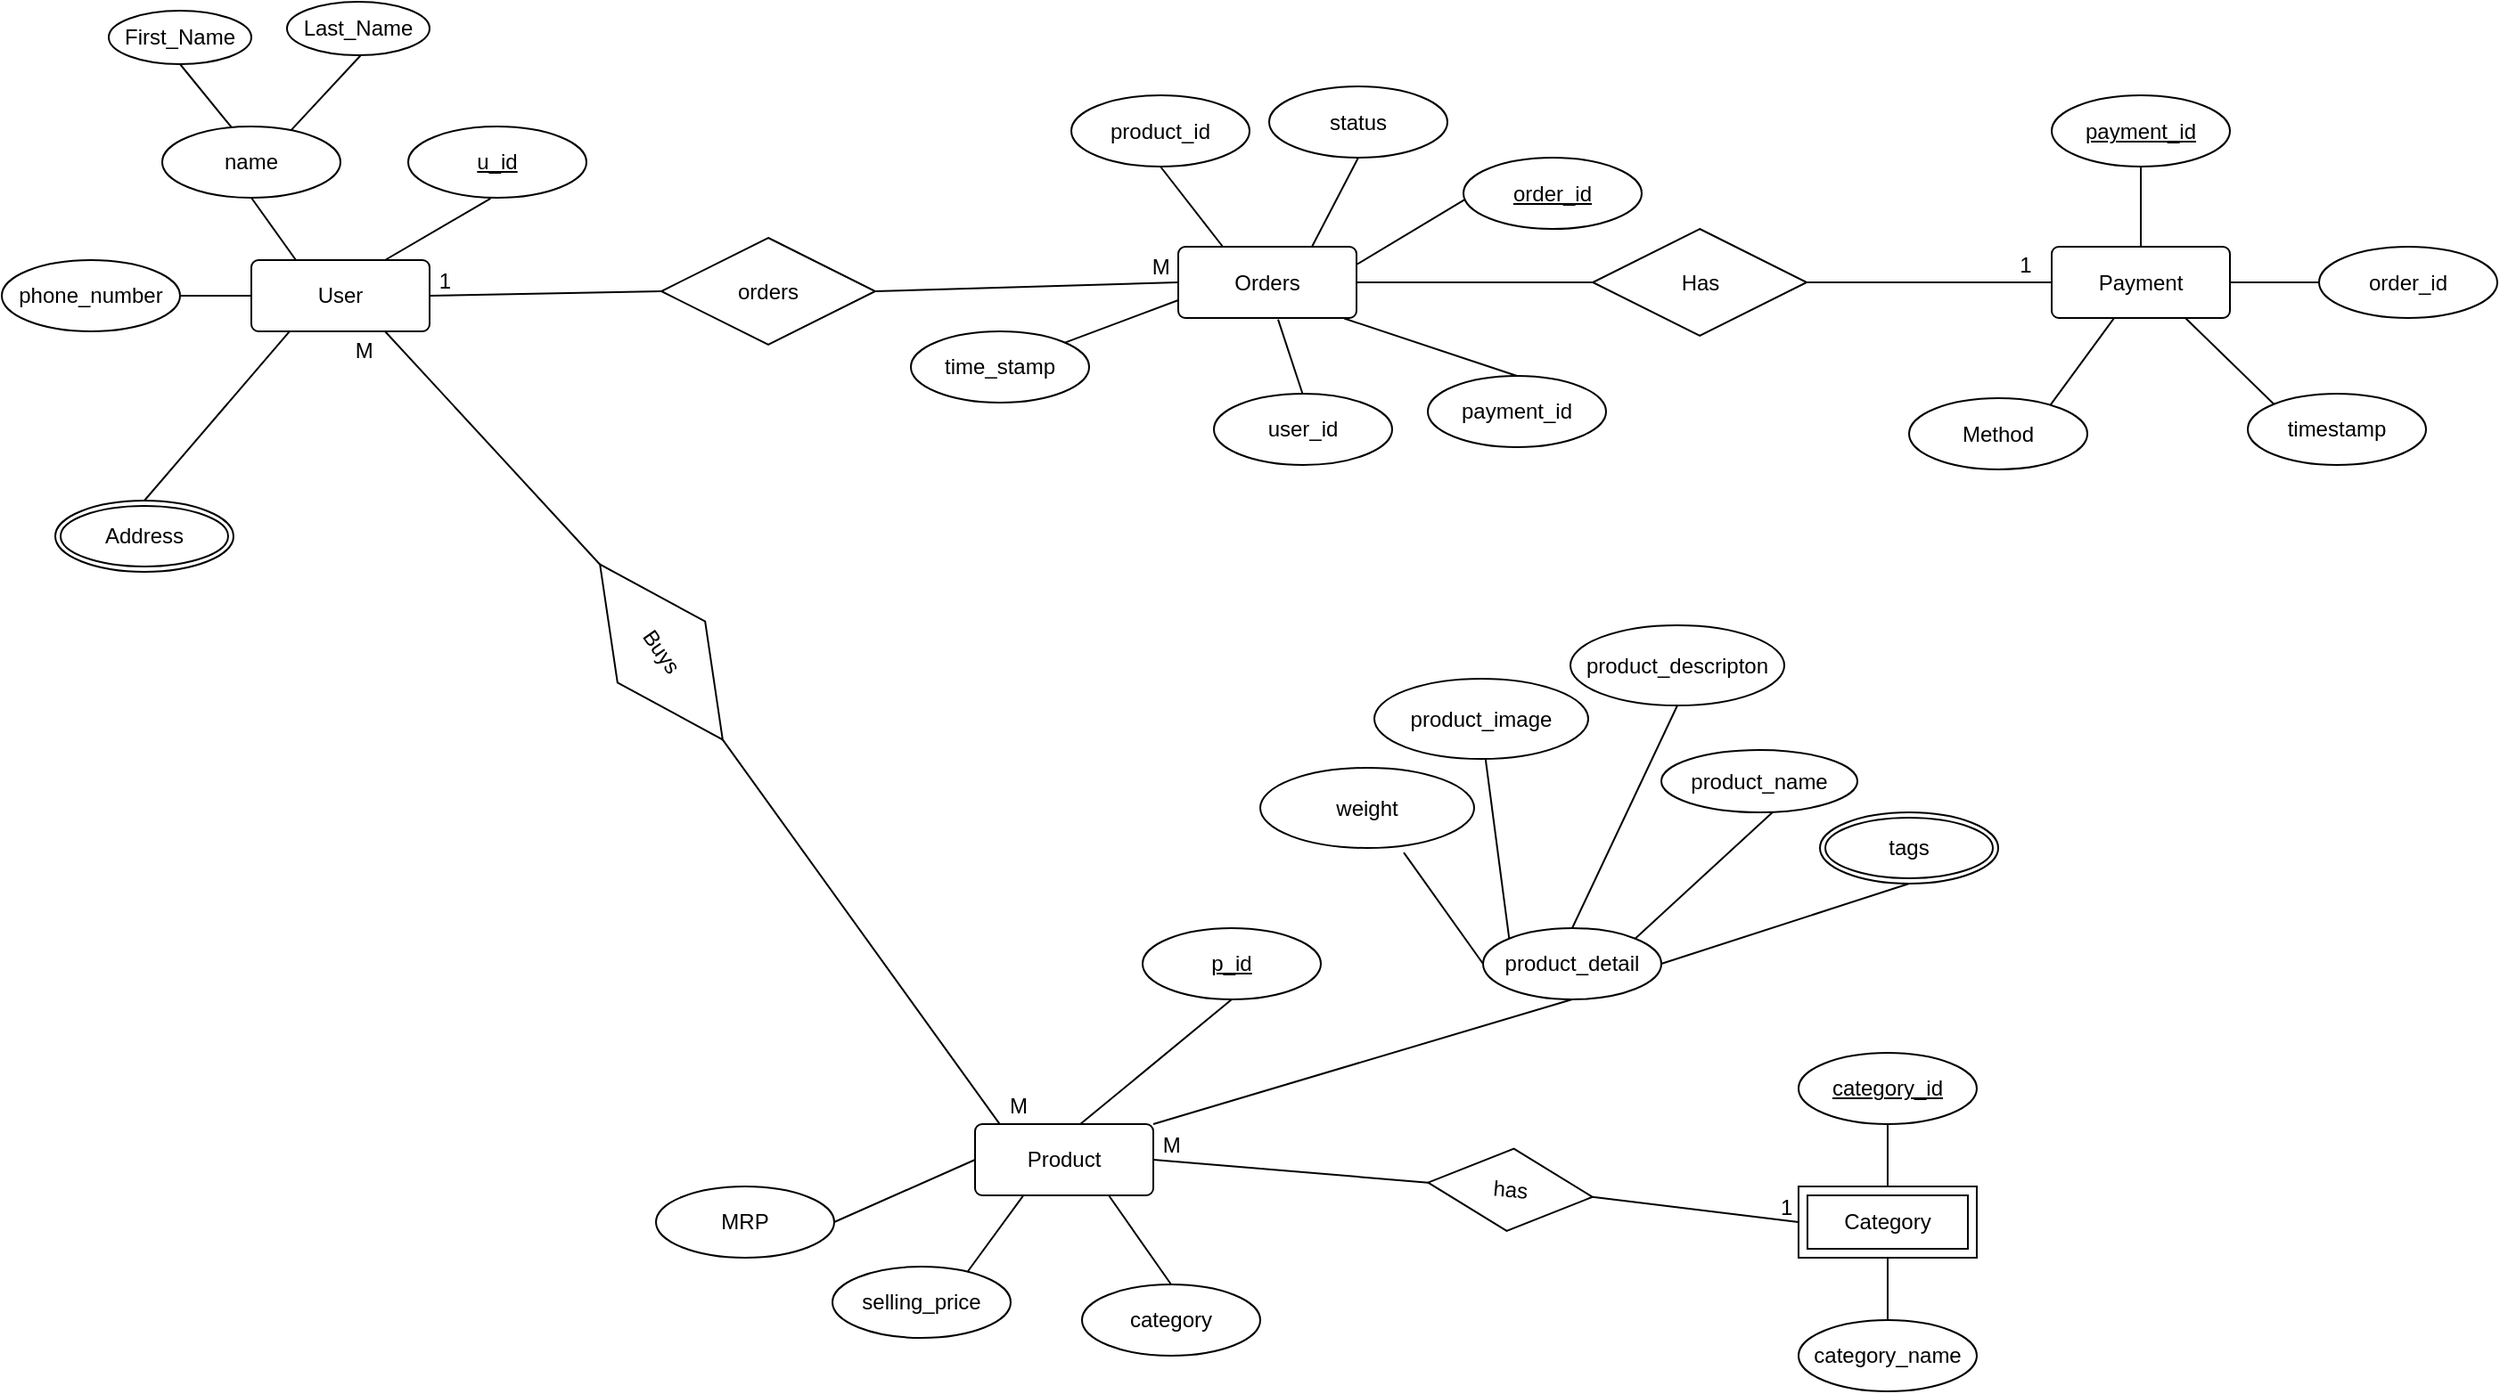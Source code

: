 <mxfile version="20.7.4" type="github">
  <diagram id="uWTazUt5wrkg9_69gz7J" name="Page-1">
    <mxGraphModel dx="1780" dy="1389" grid="1" gridSize="10" guides="1" tooltips="1" connect="1" arrows="1" fold="1" page="1" pageScale="1" pageWidth="827" pageHeight="1169" math="0" shadow="0">
      <root>
        <mxCell id="0" />
        <mxCell id="1" parent="0" />
        <mxCell id="tgCRLHgkdqEfZ8YYRcge-3" value="Product" style="rounded=1;arcSize=10;whiteSpace=wrap;html=1;align=center;" vertex="1" parent="1">
          <mxGeometry x="1516" y="740" width="100" height="40" as="geometry" />
        </mxCell>
        <mxCell id="tgCRLHgkdqEfZ8YYRcge-4" value="User" style="rounded=1;arcSize=10;whiteSpace=wrap;html=1;align=center;" vertex="1" parent="1">
          <mxGeometry x="1110" y="255" width="100" height="40" as="geometry" />
        </mxCell>
        <mxCell id="tgCRLHgkdqEfZ8YYRcge-7" value="Category" style="shape=ext;margin=3;double=1;whiteSpace=wrap;html=1;align=center;" vertex="1" parent="1">
          <mxGeometry x="1977.98" y="775" width="100" height="40" as="geometry" />
        </mxCell>
        <mxCell id="tgCRLHgkdqEfZ8YYRcge-8" value="Payment" style="rounded=1;arcSize=10;whiteSpace=wrap;html=1;align=center;" vertex="1" parent="1">
          <mxGeometry x="2120" y="247.5" width="100" height="40" as="geometry" />
        </mxCell>
        <mxCell id="tgCRLHgkdqEfZ8YYRcge-9" value="u_id" style="ellipse;whiteSpace=wrap;html=1;align=center;fontStyle=4;" vertex="1" parent="1">
          <mxGeometry x="1198" y="180" width="100" height="40" as="geometry" />
        </mxCell>
        <mxCell id="tgCRLHgkdqEfZ8YYRcge-10" value="" style="endArrow=none;html=1;rounded=0;exitX=0.75;exitY=0;exitDx=0;exitDy=0;entryX=0.462;entryY=1.01;entryDx=0;entryDy=0;entryPerimeter=0;" edge="1" parent="1" source="tgCRLHgkdqEfZ8YYRcge-4" target="tgCRLHgkdqEfZ8YYRcge-9">
          <mxGeometry relative="1" as="geometry">
            <mxPoint x="1260" y="255" as="sourcePoint" />
            <mxPoint x="1420" y="255" as="targetPoint" />
          </mxGeometry>
        </mxCell>
        <mxCell id="tgCRLHgkdqEfZ8YYRcge-12" value="name" style="ellipse;whiteSpace=wrap;html=1;align=center;" vertex="1" parent="1">
          <mxGeometry x="1060" y="180" width="100" height="40" as="geometry" />
        </mxCell>
        <mxCell id="tgCRLHgkdqEfZ8YYRcge-15" value="" style="endArrow=none;html=1;rounded=0;exitX=0.5;exitY=1;exitDx=0;exitDy=0;entryX=0.25;entryY=0;entryDx=0;entryDy=0;" edge="1" parent="1" source="tgCRLHgkdqEfZ8YYRcge-12" target="tgCRLHgkdqEfZ8YYRcge-4">
          <mxGeometry relative="1" as="geometry">
            <mxPoint x="1140" y="175" as="sourcePoint" />
            <mxPoint x="1300" y="175" as="targetPoint" />
          </mxGeometry>
        </mxCell>
        <mxCell id="tgCRLHgkdqEfZ8YYRcge-17" value="" style="endArrow=none;html=1;rounded=0;exitX=0.389;exitY=0.012;exitDx=0;exitDy=0;exitPerimeter=0;entryX=0.5;entryY=1;entryDx=0;entryDy=0;" edge="1" parent="1" source="tgCRLHgkdqEfZ8YYRcge-12" target="tgCRLHgkdqEfZ8YYRcge-20">
          <mxGeometry relative="1" as="geometry">
            <mxPoint x="1050" y="210" as="sourcePoint" />
            <mxPoint x="1090" y="150" as="targetPoint" />
          </mxGeometry>
        </mxCell>
        <mxCell id="tgCRLHgkdqEfZ8YYRcge-20" value="First_Name" style="ellipse;whiteSpace=wrap;html=1;align=center;" vertex="1" parent="1">
          <mxGeometry x="1030" y="115" width="80" height="30" as="geometry" />
        </mxCell>
        <mxCell id="tgCRLHgkdqEfZ8YYRcge-21" value="Last_Name" style="ellipse;whiteSpace=wrap;html=1;align=center;" vertex="1" parent="1">
          <mxGeometry x="1130" y="110" width="80" height="30" as="geometry" />
        </mxCell>
        <mxCell id="tgCRLHgkdqEfZ8YYRcge-24" value="Address" style="ellipse;shape=doubleEllipse;margin=3;whiteSpace=wrap;html=1;align=center;" vertex="1" parent="1">
          <mxGeometry x="1000" y="390" width="100" height="40" as="geometry" />
        </mxCell>
        <mxCell id="tgCRLHgkdqEfZ8YYRcge-27" value="" style="endArrow=none;html=1;rounded=0;exitX=0.721;exitY=0.058;exitDx=0;exitDy=0;exitPerimeter=0;entryX=0.515;entryY=1.008;entryDx=0;entryDy=0;entryPerimeter=0;" edge="1" parent="1" target="tgCRLHgkdqEfZ8YYRcge-21">
          <mxGeometry relative="1" as="geometry">
            <mxPoint x="1132.1" y="182.32" as="sourcePoint" />
            <mxPoint x="1190" y="140" as="targetPoint" />
          </mxGeometry>
        </mxCell>
        <mxCell id="tgCRLHgkdqEfZ8YYRcge-28" value="" style="endArrow=none;html=1;rounded=0;exitX=0.213;exitY=1.005;exitDx=0;exitDy=0;entryX=0.5;entryY=0;entryDx=0;entryDy=0;exitPerimeter=0;" edge="1" parent="1" source="tgCRLHgkdqEfZ8YYRcge-4" target="tgCRLHgkdqEfZ8YYRcge-24">
          <mxGeometry relative="1" as="geometry">
            <mxPoint x="1192.1" y="197.32" as="sourcePoint" />
            <mxPoint x="1224.16" y="155.42" as="targetPoint" />
          </mxGeometry>
        </mxCell>
        <mxCell id="tgCRLHgkdqEfZ8YYRcge-30" value="phone_number" style="ellipse;whiteSpace=wrap;html=1;align=center;" vertex="1" parent="1">
          <mxGeometry x="970" y="255" width="100" height="40" as="geometry" />
        </mxCell>
        <mxCell id="tgCRLHgkdqEfZ8YYRcge-31" value="" style="endArrow=none;html=1;rounded=0;entryX=0;entryY=0.5;entryDx=0;entryDy=0;" edge="1" parent="1" target="tgCRLHgkdqEfZ8YYRcge-4">
          <mxGeometry relative="1" as="geometry">
            <mxPoint x="1070" y="275" as="sourcePoint" />
            <mxPoint x="1100" y="275" as="targetPoint" />
          </mxGeometry>
        </mxCell>
        <mxCell id="tgCRLHgkdqEfZ8YYRcge-32" value="&lt;u&gt;payment_id&lt;/u&gt;" style="ellipse;whiteSpace=wrap;html=1;align=center;" vertex="1" parent="1">
          <mxGeometry x="2120" y="162.5" width="100" height="40" as="geometry" />
        </mxCell>
        <mxCell id="tgCRLHgkdqEfZ8YYRcge-33" value="order_id" style="ellipse;whiteSpace=wrap;html=1;align=center;" vertex="1" parent="1">
          <mxGeometry x="2270" y="247.5" width="100" height="40" as="geometry" />
        </mxCell>
        <mxCell id="tgCRLHgkdqEfZ8YYRcge-35" value="timestamp" style="ellipse;whiteSpace=wrap;html=1;align=center;" vertex="1" parent="1">
          <mxGeometry x="2230" y="330" width="100" height="40" as="geometry" />
        </mxCell>
        <mxCell id="tgCRLHgkdqEfZ8YYRcge-37" value="Method" style="ellipse;whiteSpace=wrap;html=1;align=center;" vertex="1" parent="1">
          <mxGeometry x="2040" y="332.5" width="100" height="40" as="geometry" />
        </mxCell>
        <mxCell id="tgCRLHgkdqEfZ8YYRcge-38" value="" style="endArrow=none;html=1;rounded=0;entryX=0.5;entryY=0;entryDx=0;entryDy=0;" edge="1" parent="1" source="tgCRLHgkdqEfZ8YYRcge-32" target="tgCRLHgkdqEfZ8YYRcge-8">
          <mxGeometry relative="1" as="geometry">
            <mxPoint x="1750" y="47.5" as="sourcePoint" />
            <mxPoint x="1826.2" y="-2.1" as="targetPoint" />
          </mxGeometry>
        </mxCell>
        <mxCell id="tgCRLHgkdqEfZ8YYRcge-41" value="" style="endArrow=none;html=1;rounded=0;exitX=0.793;exitY=0.095;exitDx=0;exitDy=0;exitPerimeter=0;entryX=0.35;entryY=1.001;entryDx=0;entryDy=0;entryPerimeter=0;" edge="1" parent="1" source="tgCRLHgkdqEfZ8YYRcge-37" target="tgCRLHgkdqEfZ8YYRcge-8">
          <mxGeometry width="50" height="50" relative="1" as="geometry">
            <mxPoint x="1950" y="277.5" as="sourcePoint" />
            <mxPoint x="2000" y="227.5" as="targetPoint" />
          </mxGeometry>
        </mxCell>
        <mxCell id="tgCRLHgkdqEfZ8YYRcge-44" value="" style="endArrow=none;html=1;rounded=0;exitX=0;exitY=0;exitDx=0;exitDy=0;entryX=0.75;entryY=1;entryDx=0;entryDy=0;" edge="1" parent="1" source="tgCRLHgkdqEfZ8YYRcge-35" target="tgCRLHgkdqEfZ8YYRcge-8">
          <mxGeometry width="50" height="50" relative="1" as="geometry">
            <mxPoint x="2119.3" y="341.3" as="sourcePoint" />
            <mxPoint x="2220" y="292.5" as="targetPoint" />
          </mxGeometry>
        </mxCell>
        <mxCell id="tgCRLHgkdqEfZ8YYRcge-45" value="" style="endArrow=none;html=1;rounded=0;entryX=0;entryY=0.5;entryDx=0;entryDy=0;exitX=1;exitY=0.5;exitDx=0;exitDy=0;" edge="1" parent="1" source="tgCRLHgkdqEfZ8YYRcge-8" target="tgCRLHgkdqEfZ8YYRcge-33">
          <mxGeometry width="50" height="50" relative="1" as="geometry">
            <mxPoint x="2230" y="267.5" as="sourcePoint" />
            <mxPoint x="2260" y="267.5" as="targetPoint" />
          </mxGeometry>
        </mxCell>
        <mxCell id="tgCRLHgkdqEfZ8YYRcge-46" value="&lt;u&gt;p_id&lt;/u&gt;" style="ellipse;whiteSpace=wrap;html=1;align=center;" vertex="1" parent="1">
          <mxGeometry x="1610" y="630" width="100" height="40" as="geometry" />
        </mxCell>
        <mxCell id="tgCRLHgkdqEfZ8YYRcge-47" value="product_detail" style="ellipse;whiteSpace=wrap;html=1;align=center;" vertex="1" parent="1">
          <mxGeometry x="1801" y="630" width="100" height="40" as="geometry" />
        </mxCell>
        <mxCell id="tgCRLHgkdqEfZ8YYRcge-50" value="" style="endArrow=none;html=1;rounded=0;exitX=0.5;exitY=1;exitDx=0;exitDy=0;entryX=1;entryY=0;entryDx=0;entryDy=0;" edge="1" parent="1" source="tgCRLHgkdqEfZ8YYRcge-47" target="tgCRLHgkdqEfZ8YYRcge-3">
          <mxGeometry relative="1" as="geometry">
            <mxPoint x="1882" y="501.28" as="sourcePoint" />
            <mxPoint x="2007" y="551.28" as="targetPoint" />
          </mxGeometry>
        </mxCell>
        <mxCell id="tgCRLHgkdqEfZ8YYRcge-51" value="" style="endArrow=none;html=1;rounded=0;entryX=0.5;entryY=1;entryDx=0;entryDy=0;exitX=0.589;exitY=0.004;exitDx=0;exitDy=0;exitPerimeter=0;" edge="1" parent="1" source="tgCRLHgkdqEfZ8YYRcge-3" target="tgCRLHgkdqEfZ8YYRcge-46">
          <mxGeometry relative="1" as="geometry">
            <mxPoint x="1406" y="700" as="sourcePoint" />
            <mxPoint x="1566" y="700" as="targetPoint" />
          </mxGeometry>
        </mxCell>
        <mxCell id="tgCRLHgkdqEfZ8YYRcge-54" value="product_name" style="ellipse;whiteSpace=wrap;html=1;align=center;" vertex="1" parent="1">
          <mxGeometry x="1901.0" y="530" width="110" height="35" as="geometry" />
        </mxCell>
        <mxCell id="tgCRLHgkdqEfZ8YYRcge-56" value="tags" style="ellipse;shape=doubleEllipse;margin=3;whiteSpace=wrap;html=1;align=center;" vertex="1" parent="1">
          <mxGeometry x="1990" y="565" width="100" height="40" as="geometry" />
        </mxCell>
        <mxCell id="tgCRLHgkdqEfZ8YYRcge-57" value="product_descripton" style="ellipse;whiteSpace=wrap;html=1;align=center;" vertex="1" parent="1">
          <mxGeometry x="1850" y="460" width="120" height="45" as="geometry" />
        </mxCell>
        <mxCell id="tgCRLHgkdqEfZ8YYRcge-58" value="product_image" style="ellipse;whiteSpace=wrap;html=1;align=center;" vertex="1" parent="1">
          <mxGeometry x="1740" y="490" width="120" height="45" as="geometry" />
        </mxCell>
        <mxCell id="tgCRLHgkdqEfZ8YYRcge-60" value="weight" style="ellipse;whiteSpace=wrap;html=1;align=center;" vertex="1" parent="1">
          <mxGeometry x="1676" y="540" width="120" height="45" as="geometry" />
        </mxCell>
        <mxCell id="tgCRLHgkdqEfZ8YYRcge-62" value="" style="endArrow=none;html=1;rounded=0;entryX=1;entryY=0;entryDx=0;entryDy=0;exitX=0.567;exitY=0.999;exitDx=0;exitDy=0;exitPerimeter=0;" edge="1" parent="1" source="tgCRLHgkdqEfZ8YYRcge-54" target="tgCRLHgkdqEfZ8YYRcge-47">
          <mxGeometry relative="1" as="geometry">
            <mxPoint x="1673.44" y="510" as="sourcePoint" />
            <mxPoint x="1833.44" y="510" as="targetPoint" />
          </mxGeometry>
        </mxCell>
        <mxCell id="tgCRLHgkdqEfZ8YYRcge-63" value="" style="endArrow=none;html=1;rounded=0;entryX=0.5;entryY=0;entryDx=0;entryDy=0;exitX=0.5;exitY=1;exitDx=0;exitDy=0;" edge="1" parent="1" source="tgCRLHgkdqEfZ8YYRcge-57" target="tgCRLHgkdqEfZ8YYRcge-47">
          <mxGeometry relative="1" as="geometry">
            <mxPoint x="1865.81" y="504.965" as="sourcePoint" />
            <mxPoint x="1899.34" y="579.52" as="targetPoint" />
          </mxGeometry>
        </mxCell>
        <mxCell id="tgCRLHgkdqEfZ8YYRcge-64" value="" style="endArrow=none;html=1;rounded=0;entryX=0;entryY=0;entryDx=0;entryDy=0;exitX=0.52;exitY=1.001;exitDx=0;exitDy=0;exitPerimeter=0;" edge="1" parent="1" source="tgCRLHgkdqEfZ8YYRcge-58" target="tgCRLHgkdqEfZ8YYRcge-47">
          <mxGeometry relative="1" as="geometry">
            <mxPoint x="1803.44" y="533.5" as="sourcePoint" />
            <mxPoint x="1868.113" y="585.847" as="targetPoint" />
          </mxGeometry>
        </mxCell>
        <mxCell id="tgCRLHgkdqEfZ8YYRcge-65" value="" style="endArrow=none;html=1;rounded=0;entryX=0;entryY=0.5;entryDx=0;entryDy=0;exitX=0.671;exitY=1.057;exitDx=0;exitDy=0;exitPerimeter=0;" edge="1" parent="1" source="tgCRLHgkdqEfZ8YYRcge-60" target="tgCRLHgkdqEfZ8YYRcge-47">
          <mxGeometry relative="1" as="geometry">
            <mxPoint x="1783.44" y="597.5" as="sourcePoint" />
            <mxPoint x="1853.44" y="600" as="targetPoint" />
          </mxGeometry>
        </mxCell>
        <mxCell id="tgCRLHgkdqEfZ8YYRcge-66" value="" style="endArrow=none;html=1;rounded=0;entryX=1;entryY=0.5;entryDx=0;entryDy=0;exitX=0.5;exitY=1;exitDx=0;exitDy=0;" edge="1" parent="1" source="tgCRLHgkdqEfZ8YYRcge-56" target="tgCRLHgkdqEfZ8YYRcge-47">
          <mxGeometry relative="1" as="geometry">
            <mxPoint x="1865.81" y="504.965" as="sourcePoint" />
            <mxPoint x="1899.34" y="579.52" as="targetPoint" />
          </mxGeometry>
        </mxCell>
        <mxCell id="tgCRLHgkdqEfZ8YYRcge-67" value="MRP" style="ellipse;whiteSpace=wrap;html=1;align=center;" vertex="1" parent="1">
          <mxGeometry x="1337" y="775" width="100" height="40" as="geometry" />
        </mxCell>
        <mxCell id="tgCRLHgkdqEfZ8YYRcge-68" value="selling_price" style="ellipse;whiteSpace=wrap;html=1;align=center;" vertex="1" parent="1">
          <mxGeometry x="1436" y="820" width="100" height="40" as="geometry" />
        </mxCell>
        <mxCell id="tgCRLHgkdqEfZ8YYRcge-69" value="" style="endArrow=none;html=1;rounded=0;entryX=0;entryY=0.5;entryDx=0;entryDy=0;exitX=1;exitY=0.5;exitDx=0;exitDy=0;" edge="1" parent="1" source="tgCRLHgkdqEfZ8YYRcge-67" target="tgCRLHgkdqEfZ8YYRcge-3">
          <mxGeometry relative="1" as="geometry">
            <mxPoint x="1416.0" y="712.5" as="sourcePoint" />
            <mxPoint x="1470.645" y="674.142" as="targetPoint" />
          </mxGeometry>
        </mxCell>
        <mxCell id="tgCRLHgkdqEfZ8YYRcge-70" value="" style="endArrow=none;html=1;rounded=0;entryX=0.271;entryY=1.002;entryDx=0;entryDy=0;exitX=0.758;exitY=0.072;exitDx=0;exitDy=0;entryPerimeter=0;exitPerimeter=0;" edge="1" parent="1" source="tgCRLHgkdqEfZ8YYRcge-68" target="tgCRLHgkdqEfZ8YYRcge-3">
          <mxGeometry relative="1" as="geometry">
            <mxPoint x="1446" y="770" as="sourcePoint" />
            <mxPoint x="1526" y="770" as="targetPoint" />
          </mxGeometry>
        </mxCell>
        <mxCell id="tgCRLHgkdqEfZ8YYRcge-71" value="category" style="ellipse;whiteSpace=wrap;html=1;align=center;" vertex="1" parent="1">
          <mxGeometry x="1576" y="830" width="100" height="40" as="geometry" />
        </mxCell>
        <mxCell id="tgCRLHgkdqEfZ8YYRcge-72" value="" style="endArrow=none;html=1;rounded=0;entryX=0.75;entryY=1;entryDx=0;entryDy=0;exitX=0.5;exitY=0;exitDx=0;exitDy=0;" edge="1" parent="1" source="tgCRLHgkdqEfZ8YYRcge-71" target="tgCRLHgkdqEfZ8YYRcge-3">
          <mxGeometry relative="1" as="geometry">
            <mxPoint x="1491.8" y="822.88" as="sourcePoint" />
            <mxPoint x="1553.1" y="790.08" as="targetPoint" />
          </mxGeometry>
        </mxCell>
        <mxCell id="tgCRLHgkdqEfZ8YYRcge-73" value="&lt;u&gt;category_id&lt;/u&gt;" style="ellipse;whiteSpace=wrap;html=1;align=center;" vertex="1" parent="1">
          <mxGeometry x="1977.98" y="700" width="100" height="40" as="geometry" />
        </mxCell>
        <mxCell id="tgCRLHgkdqEfZ8YYRcge-74" value="category_name" style="ellipse;whiteSpace=wrap;html=1;align=center;" vertex="1" parent="1">
          <mxGeometry x="1977.98" y="850" width="100" height="40" as="geometry" />
        </mxCell>
        <mxCell id="tgCRLHgkdqEfZ8YYRcge-78" value="" style="endArrow=none;html=1;rounded=0;exitX=1;exitY=0.5;exitDx=0;exitDy=0;entryX=0;entryY=0.5;entryDx=0;entryDy=0;startArrow=none;" edge="1" parent="1" source="tgCRLHgkdqEfZ8YYRcge-82" target="tgCRLHgkdqEfZ8YYRcge-7">
          <mxGeometry relative="1" as="geometry">
            <mxPoint x="1890.004" y="780.894" as="sourcePoint" />
            <mxPoint x="1893.62" y="780" as="targetPoint" />
          </mxGeometry>
        </mxCell>
        <mxCell id="tgCRLHgkdqEfZ8YYRcge-80" value="1&amp;nbsp;" style="resizable=0;html=1;align=right;verticalAlign=bottom;" connectable="0" vertex="1" parent="tgCRLHgkdqEfZ8YYRcge-78">
          <mxGeometry x="1" relative="1" as="geometry" />
        </mxCell>
        <mxCell id="tgCRLHgkdqEfZ8YYRcge-82" value="has" style="shape=rhombus;perimeter=rhombusPerimeter;whiteSpace=wrap;html=1;align=center;rotation=5;" vertex="1" parent="1">
          <mxGeometry x="1770" y="753.72" width="92.56" height="46.28" as="geometry" />
        </mxCell>
        <mxCell id="tgCRLHgkdqEfZ8YYRcge-83" value="" style="endArrow=none;html=1;rounded=0;exitX=1;exitY=0.5;exitDx=0;exitDy=0;entryX=0;entryY=0.5;entryDx=0;entryDy=0;" edge="1" parent="1" source="tgCRLHgkdqEfZ8YYRcge-3" target="tgCRLHgkdqEfZ8YYRcge-82">
          <mxGeometry relative="1" as="geometry">
            <mxPoint x="1616" y="760" as="sourcePoint" />
            <mxPoint x="1856" y="785" as="targetPoint" />
          </mxGeometry>
        </mxCell>
        <mxCell id="tgCRLHgkdqEfZ8YYRcge-84" value="&amp;nbsp;M" style="resizable=0;html=1;align=left;verticalAlign=bottom;" connectable="0" vertex="1" parent="tgCRLHgkdqEfZ8YYRcge-83">
          <mxGeometry x="-1" relative="1" as="geometry" />
        </mxCell>
        <mxCell id="tgCRLHgkdqEfZ8YYRcge-86" value="" style="endArrow=none;html=1;rounded=0;entryX=0.5;entryY=0;entryDx=0;entryDy=0;exitX=0.5;exitY=1;exitDx=0;exitDy=0;" edge="1" parent="1" source="tgCRLHgkdqEfZ8YYRcge-73" target="tgCRLHgkdqEfZ8YYRcge-7">
          <mxGeometry relative="1" as="geometry">
            <mxPoint x="1722.98" y="760" as="sourcePoint" />
            <mxPoint x="1821.98" y="690" as="targetPoint" />
          </mxGeometry>
        </mxCell>
        <mxCell id="tgCRLHgkdqEfZ8YYRcge-87" value="" style="endArrow=none;html=1;rounded=0;exitX=0.5;exitY=0;exitDx=0;exitDy=0;" edge="1" parent="1" source="tgCRLHgkdqEfZ8YYRcge-74" target="tgCRLHgkdqEfZ8YYRcge-7">
          <mxGeometry relative="1" as="geometry">
            <mxPoint x="2037.98" y="750" as="sourcePoint" />
            <mxPoint x="2037.98" y="785" as="targetPoint" />
          </mxGeometry>
        </mxCell>
        <mxCell id="tgCRLHgkdqEfZ8YYRcge-88" value="Orders" style="rounded=1;arcSize=10;whiteSpace=wrap;html=1;align=center;" vertex="1" parent="1">
          <mxGeometry x="1630" y="247.5" width="100" height="40" as="geometry" />
        </mxCell>
        <mxCell id="tgCRLHgkdqEfZ8YYRcge-89" value="order_id" style="ellipse;whiteSpace=wrap;html=1;align=center;fontStyle=4;" vertex="1" parent="1">
          <mxGeometry x="1790" y="197.5" width="100" height="40" as="geometry" />
        </mxCell>
        <mxCell id="tgCRLHgkdqEfZ8YYRcge-90" value="" style="endArrow=none;html=1;rounded=0;exitX=1;exitY=0.25;exitDx=0;exitDy=0;entryX=0.011;entryY=0.584;entryDx=0;entryDy=0;entryPerimeter=0;" edge="1" parent="1" source="tgCRLHgkdqEfZ8YYRcge-88" target="tgCRLHgkdqEfZ8YYRcge-89">
          <mxGeometry relative="1" as="geometry">
            <mxPoint x="1780" y="247.5" as="sourcePoint" />
            <mxPoint x="1940" y="247.5" as="targetPoint" />
          </mxGeometry>
        </mxCell>
        <mxCell id="tgCRLHgkdqEfZ8YYRcge-91" value="product_id" style="ellipse;whiteSpace=wrap;html=1;align=center;" vertex="1" parent="1">
          <mxGeometry x="1570" y="162.5" width="100" height="40" as="geometry" />
        </mxCell>
        <mxCell id="tgCRLHgkdqEfZ8YYRcge-92" value="" style="endArrow=none;html=1;rounded=0;exitX=0.5;exitY=1;exitDx=0;exitDy=0;entryX=0.25;entryY=0;entryDx=0;entryDy=0;" edge="1" parent="1" source="tgCRLHgkdqEfZ8YYRcge-91" target="tgCRLHgkdqEfZ8YYRcge-88">
          <mxGeometry relative="1" as="geometry">
            <mxPoint x="1660" y="167.5" as="sourcePoint" />
            <mxPoint x="1820" y="167.5" as="targetPoint" />
          </mxGeometry>
        </mxCell>
        <mxCell id="tgCRLHgkdqEfZ8YYRcge-98" value="" style="endArrow=none;html=1;rounded=0;exitX=0.56;exitY=1.021;exitDx=0;exitDy=0;entryX=0.501;entryY=0.028;entryDx=0;entryDy=0;entryPerimeter=0;exitPerimeter=0;" edge="1" parent="1" source="tgCRLHgkdqEfZ8YYRcge-88" target="tgCRLHgkdqEfZ8YYRcge-100">
          <mxGeometry relative="1" as="geometry">
            <mxPoint x="1712.1" y="189.82" as="sourcePoint" />
            <mxPoint x="1680" y="317.5" as="targetPoint" />
          </mxGeometry>
        </mxCell>
        <mxCell id="tgCRLHgkdqEfZ8YYRcge-99" value="" style="endArrow=none;html=1;rounded=0;entryX=0;entryY=0.75;entryDx=0;entryDy=0;" edge="1" parent="1" target="tgCRLHgkdqEfZ8YYRcge-88" source="tgCRLHgkdqEfZ8YYRcge-102">
          <mxGeometry relative="1" as="geometry">
            <mxPoint x="1590" y="267.5" as="sourcePoint" />
            <mxPoint x="1620" y="267.5" as="targetPoint" />
          </mxGeometry>
        </mxCell>
        <mxCell id="tgCRLHgkdqEfZ8YYRcge-100" value="user_id" style="ellipse;whiteSpace=wrap;html=1;align=center;" vertex="1" parent="1">
          <mxGeometry x="1650" y="330" width="100" height="40" as="geometry" />
        </mxCell>
        <mxCell id="tgCRLHgkdqEfZ8YYRcge-101" value="status" style="ellipse;whiteSpace=wrap;html=1;align=center;" vertex="1" parent="1">
          <mxGeometry x="1681" y="157.5" width="100" height="40" as="geometry" />
        </mxCell>
        <mxCell id="tgCRLHgkdqEfZ8YYRcge-102" value="time_stamp" style="ellipse;whiteSpace=wrap;html=1;align=center;" vertex="1" parent="1">
          <mxGeometry x="1480" y="295" width="100" height="40" as="geometry" />
        </mxCell>
        <mxCell id="tgCRLHgkdqEfZ8YYRcge-104" value="" style="endArrow=none;html=1;rounded=0;exitX=0.5;exitY=1;exitDx=0;exitDy=0;entryX=0.75;entryY=0;entryDx=0;entryDy=0;" edge="1" parent="1" source="tgCRLHgkdqEfZ8YYRcge-101" target="tgCRLHgkdqEfZ8YYRcge-88">
          <mxGeometry relative="1" as="geometry">
            <mxPoint x="1620" y="212.5" as="sourcePoint" />
            <mxPoint x="1665" y="257.5" as="targetPoint" />
          </mxGeometry>
        </mxCell>
        <mxCell id="tgCRLHgkdqEfZ8YYRcge-105" value="" style="endArrow=none;html=1;rounded=0;exitX=0;exitY=0.5;exitDx=0;exitDy=0;entryX=1;entryY=0.5;entryDx=0;entryDy=0;startArrow=none;" edge="1" parent="1" source="tgCRLHgkdqEfZ8YYRcge-110">
          <mxGeometry relative="1" as="geometry">
            <mxPoint x="1360" y="259.67" as="sourcePoint" />
            <mxPoint x="1210" y="275" as="targetPoint" />
          </mxGeometry>
        </mxCell>
        <mxCell id="tgCRLHgkdqEfZ8YYRcge-107" value="1" style="text;html=1;align=center;verticalAlign=middle;resizable=0;points=[];autosize=1;strokeColor=none;fillColor=none;" vertex="1" parent="1">
          <mxGeometry x="2090" y="242.5" width="30" height="30" as="geometry" />
        </mxCell>
        <mxCell id="tgCRLHgkdqEfZ8YYRcge-110" value="orders" style="shape=rhombus;perimeter=rhombusPerimeter;whiteSpace=wrap;html=1;align=center;" vertex="1" parent="1">
          <mxGeometry x="1340" y="242.5" width="120" height="60" as="geometry" />
        </mxCell>
        <mxCell id="tgCRLHgkdqEfZ8YYRcge-111" value="" style="endArrow=none;html=1;rounded=0;exitX=0;exitY=0.5;exitDx=0;exitDy=0;entryX=1;entryY=0.5;entryDx=0;entryDy=0;" edge="1" parent="1" target="tgCRLHgkdqEfZ8YYRcge-110">
          <mxGeometry relative="1" as="geometry">
            <mxPoint x="1630" y="267.5" as="sourcePoint" />
            <mxPoint x="1210" y="275" as="targetPoint" />
          </mxGeometry>
        </mxCell>
        <mxCell id="tgCRLHgkdqEfZ8YYRcge-112" value="&amp;nbsp;M" style="resizable=0;html=1;align=left;verticalAlign=bottom;" connectable="0" vertex="1" parent="tgCRLHgkdqEfZ8YYRcge-111">
          <mxGeometry x="-1" relative="1" as="geometry">
            <mxPoint x="-20" as="offset" />
          </mxGeometry>
        </mxCell>
        <mxCell id="tgCRLHgkdqEfZ8YYRcge-113" value="payment_id" style="ellipse;whiteSpace=wrap;html=1;align=center;" vertex="1" parent="1">
          <mxGeometry x="1770" y="320" width="100" height="40" as="geometry" />
        </mxCell>
        <mxCell id="tgCRLHgkdqEfZ8YYRcge-114" value="" style="endArrow=none;html=1;rounded=0;exitX=0.931;exitY=1.007;exitDx=0;exitDy=0;entryX=0.5;entryY=0;entryDx=0;entryDy=0;exitPerimeter=0;" edge="1" parent="1" source="tgCRLHgkdqEfZ8YYRcge-88" target="tgCRLHgkdqEfZ8YYRcge-113">
          <mxGeometry relative="1" as="geometry">
            <mxPoint x="1696" y="298.34" as="sourcePoint" />
            <mxPoint x="1700.1" y="338.62" as="targetPoint" />
          </mxGeometry>
        </mxCell>
        <mxCell id="tgCRLHgkdqEfZ8YYRcge-116" value="" style="endArrow=none;html=1;rounded=0;exitX=0;exitY=0.5;exitDx=0;exitDy=0;startArrow=none;entryX=1;entryY=0.5;entryDx=0;entryDy=0;" edge="1" parent="1" source="tgCRLHgkdqEfZ8YYRcge-117" target="tgCRLHgkdqEfZ8YYRcge-88">
          <mxGeometry relative="1" as="geometry">
            <mxPoint x="1880" y="254.67" as="sourcePoint" />
            <mxPoint x="1740" y="267.5" as="targetPoint" />
          </mxGeometry>
        </mxCell>
        <mxCell id="tgCRLHgkdqEfZ8YYRcge-117" value="Has" style="shape=rhombus;perimeter=rhombusPerimeter;whiteSpace=wrap;html=1;align=center;" vertex="1" parent="1">
          <mxGeometry x="1862.56" y="237.5" width="120" height="60" as="geometry" />
        </mxCell>
        <mxCell id="tgCRLHgkdqEfZ8YYRcge-118" value="" style="endArrow=none;html=1;rounded=0;exitX=0;exitY=0.5;exitDx=0;exitDy=0;entryX=1;entryY=0.5;entryDx=0;entryDy=0;" edge="1" parent="1" target="tgCRLHgkdqEfZ8YYRcge-117" source="tgCRLHgkdqEfZ8YYRcge-8">
          <mxGeometry relative="1" as="geometry">
            <mxPoint x="2200" y="265" as="sourcePoint" />
            <mxPoint x="1780" y="272.5" as="targetPoint" />
          </mxGeometry>
        </mxCell>
        <mxCell id="tgCRLHgkdqEfZ8YYRcge-123" value="&amp;nbsp;1" style="resizable=0;html=1;align=left;verticalAlign=bottom;direction=east;" connectable="0" vertex="1" parent="1">
          <mxGeometry x="1210" y="275" as="geometry" />
        </mxCell>
        <mxCell id="tgCRLHgkdqEfZ8YYRcge-126" value="" style="endArrow=none;html=1;rounded=0;exitX=1;exitY=0.5;exitDx=0;exitDy=0;entryX=0.138;entryY=-0.002;entryDx=0;entryDy=0;entryPerimeter=0;startArrow=none;" edge="1" parent="1" target="tgCRLHgkdqEfZ8YYRcge-3" source="tgCRLHgkdqEfZ8YYRcge-135">
          <mxGeometry relative="1" as="geometry">
            <mxPoint x="1392.415" y="479.149" as="sourcePoint" />
            <mxPoint x="1530" y="740" as="targetPoint" />
          </mxGeometry>
        </mxCell>
        <mxCell id="tgCRLHgkdqEfZ8YYRcge-131" value="M" style="text;html=1;align=center;verticalAlign=middle;resizable=0;points=[];autosize=1;strokeColor=none;fillColor=none;" vertex="1" parent="1">
          <mxGeometry x="1525" y="715" width="30" height="30" as="geometry" />
        </mxCell>
        <mxCell id="tgCRLHgkdqEfZ8YYRcge-135" value="Buys" style="shape=rhombus;perimeter=rhombusPerimeter;whiteSpace=wrap;html=1;align=center;rotation=55;" vertex="1" parent="1">
          <mxGeometry x="1280" y="445" width="120" height="60" as="geometry" />
        </mxCell>
        <mxCell id="tgCRLHgkdqEfZ8YYRcge-136" value="" style="endArrow=none;html=1;rounded=0;exitX=0.75;exitY=1;exitDx=0;exitDy=0;entryX=0;entryY=0.5;entryDx=0;entryDy=0;" edge="1" parent="1" source="tgCRLHgkdqEfZ8YYRcge-4" target="tgCRLHgkdqEfZ8YYRcge-135">
          <mxGeometry relative="1" as="geometry">
            <mxPoint x="1185" y="295" as="sourcePoint" />
            <mxPoint x="1529.8" y="909.92" as="targetPoint" />
          </mxGeometry>
        </mxCell>
        <mxCell id="tgCRLHgkdqEfZ8YYRcge-137" value="&amp;nbsp;M" style="resizable=0;html=1;align=left;verticalAlign=bottom;" connectable="0" vertex="1" parent="tgCRLHgkdqEfZ8YYRcge-136">
          <mxGeometry x="-1" relative="1" as="geometry">
            <mxPoint x="-22" y="19" as="offset" />
          </mxGeometry>
        </mxCell>
      </root>
    </mxGraphModel>
  </diagram>
</mxfile>
